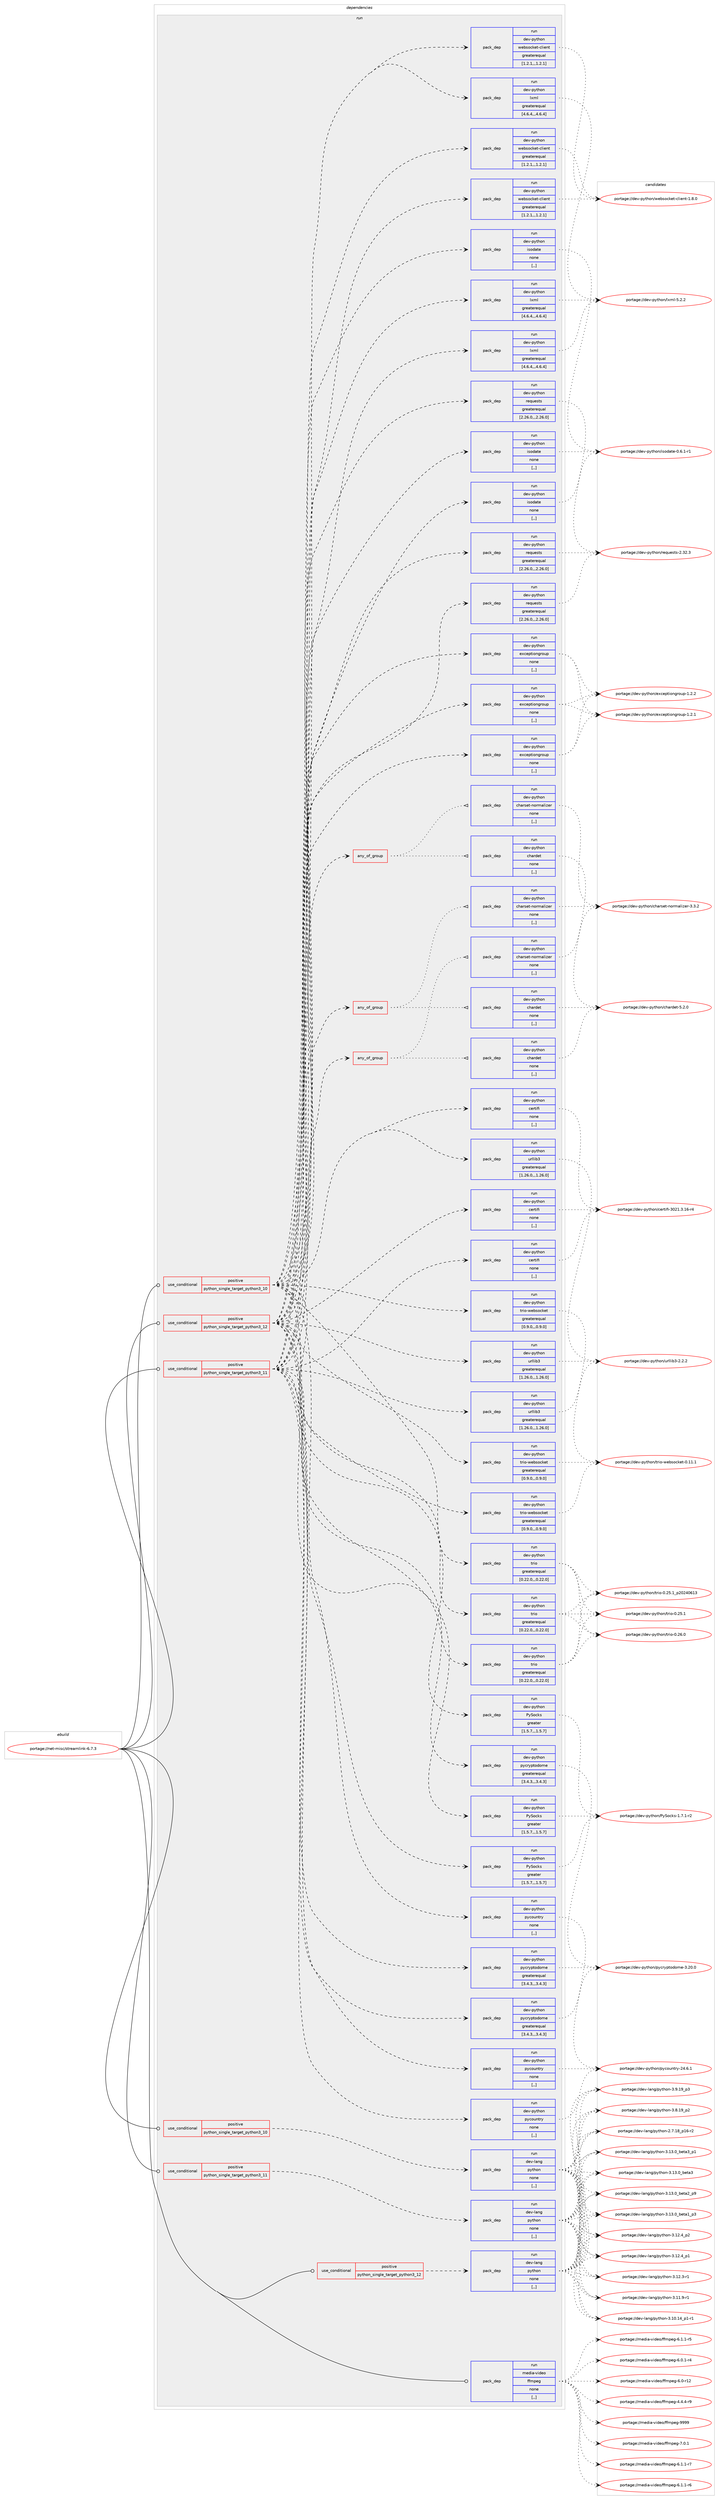 digraph prolog {

# *************
# Graph options
# *************

newrank=true;
concentrate=true;
compound=true;
graph [rankdir=LR,fontname=Helvetica,fontsize=10,ranksep=1.5];#, ranksep=2.5, nodesep=0.2];
edge  [arrowhead=vee];
node  [fontname=Helvetica,fontsize=10];

# **********
# The ebuild
# **********

subgraph cluster_leftcol {
color=gray;
rank=same;
label=<<i>ebuild</i>>;
id [label="portage://net-misc/streamlink-6.7.3", color=red, width=4, href="../net-misc/streamlink-6.7.3.svg"];
}

# ****************
# The dependencies
# ****************

subgraph cluster_midcol {
color=gray;
label=<<i>dependencies</i>>;
subgraph cluster_compile {
fillcolor="#eeeeee";
style=filled;
label=<<i>compile</i>>;
}
subgraph cluster_compileandrun {
fillcolor="#eeeeee";
style=filled;
label=<<i>compile and run</i>>;
}
subgraph cluster_run {
fillcolor="#eeeeee";
style=filled;
label=<<i>run</i>>;
subgraph cond98620 {
dependency373840 [label=<<TABLE BORDER="0" CELLBORDER="1" CELLSPACING="0" CELLPADDING="4"><TR><TD ROWSPAN="3" CELLPADDING="10">use_conditional</TD></TR><TR><TD>positive</TD></TR><TR><TD>python_single_target_python3_10</TD></TR></TABLE>>, shape=none, color=red];
subgraph pack272506 {
dependency373841 [label=<<TABLE BORDER="0" CELLBORDER="1" CELLSPACING="0" CELLPADDING="4" WIDTH="220"><TR><TD ROWSPAN="6" CELLPADDING="30">pack_dep</TD></TR><TR><TD WIDTH="110">run</TD></TR><TR><TD>dev-lang</TD></TR><TR><TD>python</TD></TR><TR><TD>none</TD></TR><TR><TD>[,,]</TD></TR></TABLE>>, shape=none, color=blue];
}
dependency373840:e -> dependency373841:w [weight=20,style="dashed",arrowhead="vee"];
}
id:e -> dependency373840:w [weight=20,style="solid",arrowhead="odot"];
subgraph cond98621 {
dependency373842 [label=<<TABLE BORDER="0" CELLBORDER="1" CELLSPACING="0" CELLPADDING="4"><TR><TD ROWSPAN="3" CELLPADDING="10">use_conditional</TD></TR><TR><TD>positive</TD></TR><TR><TD>python_single_target_python3_10</TD></TR></TABLE>>, shape=none, color=red];
subgraph pack272507 {
dependency373843 [label=<<TABLE BORDER="0" CELLBORDER="1" CELLSPACING="0" CELLPADDING="4" WIDTH="220"><TR><TD ROWSPAN="6" CELLPADDING="30">pack_dep</TD></TR><TR><TD WIDTH="110">run</TD></TR><TR><TD>dev-python</TD></TR><TR><TD>certifi</TD></TR><TR><TD>none</TD></TR><TR><TD>[,,]</TD></TR></TABLE>>, shape=none, color=blue];
}
dependency373842:e -> dependency373843:w [weight=20,style="dashed",arrowhead="vee"];
subgraph any2523 {
dependency373844 [label=<<TABLE BORDER="0" CELLBORDER="1" CELLSPACING="0" CELLPADDING="4"><TR><TD CELLPADDING="10">any_of_group</TD></TR></TABLE>>, shape=none, color=red];subgraph pack272508 {
dependency373845 [label=<<TABLE BORDER="0" CELLBORDER="1" CELLSPACING="0" CELLPADDING="4" WIDTH="220"><TR><TD ROWSPAN="6" CELLPADDING="30">pack_dep</TD></TR><TR><TD WIDTH="110">run</TD></TR><TR><TD>dev-python</TD></TR><TR><TD>chardet</TD></TR><TR><TD>none</TD></TR><TR><TD>[,,]</TD></TR></TABLE>>, shape=none, color=blue];
}
dependency373844:e -> dependency373845:w [weight=20,style="dotted",arrowhead="oinv"];
subgraph pack272509 {
dependency373846 [label=<<TABLE BORDER="0" CELLBORDER="1" CELLSPACING="0" CELLPADDING="4" WIDTH="220"><TR><TD ROWSPAN="6" CELLPADDING="30">pack_dep</TD></TR><TR><TD WIDTH="110">run</TD></TR><TR><TD>dev-python</TD></TR><TR><TD>charset-normalizer</TD></TR><TR><TD>none</TD></TR><TR><TD>[,,]</TD></TR></TABLE>>, shape=none, color=blue];
}
dependency373844:e -> dependency373846:w [weight=20,style="dotted",arrowhead="oinv"];
}
dependency373842:e -> dependency373844:w [weight=20,style="dashed",arrowhead="vee"];
subgraph pack272510 {
dependency373847 [label=<<TABLE BORDER="0" CELLBORDER="1" CELLSPACING="0" CELLPADDING="4" WIDTH="220"><TR><TD ROWSPAN="6" CELLPADDING="30">pack_dep</TD></TR><TR><TD WIDTH="110">run</TD></TR><TR><TD>dev-python</TD></TR><TR><TD>exceptiongroup</TD></TR><TR><TD>none</TD></TR><TR><TD>[,,]</TD></TR></TABLE>>, shape=none, color=blue];
}
dependency373842:e -> dependency373847:w [weight=20,style="dashed",arrowhead="vee"];
subgraph pack272511 {
dependency373848 [label=<<TABLE BORDER="0" CELLBORDER="1" CELLSPACING="0" CELLPADDING="4" WIDTH="220"><TR><TD ROWSPAN="6" CELLPADDING="30">pack_dep</TD></TR><TR><TD WIDTH="110">run</TD></TR><TR><TD>dev-python</TD></TR><TR><TD>requests</TD></TR><TR><TD>greaterequal</TD></TR><TR><TD>[2.26.0,,,2.26.0]</TD></TR></TABLE>>, shape=none, color=blue];
}
dependency373842:e -> dependency373848:w [weight=20,style="dashed",arrowhead="vee"];
subgraph pack272512 {
dependency373849 [label=<<TABLE BORDER="0" CELLBORDER="1" CELLSPACING="0" CELLPADDING="4" WIDTH="220"><TR><TD ROWSPAN="6" CELLPADDING="30">pack_dep</TD></TR><TR><TD WIDTH="110">run</TD></TR><TR><TD>dev-python</TD></TR><TR><TD>isodate</TD></TR><TR><TD>none</TD></TR><TR><TD>[,,]</TD></TR></TABLE>>, shape=none, color=blue];
}
dependency373842:e -> dependency373849:w [weight=20,style="dashed",arrowhead="vee"];
subgraph pack272513 {
dependency373850 [label=<<TABLE BORDER="0" CELLBORDER="1" CELLSPACING="0" CELLPADDING="4" WIDTH="220"><TR><TD ROWSPAN="6" CELLPADDING="30">pack_dep</TD></TR><TR><TD WIDTH="110">run</TD></TR><TR><TD>dev-python</TD></TR><TR><TD>lxml</TD></TR><TR><TD>greaterequal</TD></TR><TR><TD>[4.6.4,,,4.6.4]</TD></TR></TABLE>>, shape=none, color=blue];
}
dependency373842:e -> dependency373850:w [weight=20,style="dashed",arrowhead="vee"];
subgraph pack272514 {
dependency373851 [label=<<TABLE BORDER="0" CELLBORDER="1" CELLSPACING="0" CELLPADDING="4" WIDTH="220"><TR><TD ROWSPAN="6" CELLPADDING="30">pack_dep</TD></TR><TR><TD WIDTH="110">run</TD></TR><TR><TD>dev-python</TD></TR><TR><TD>websocket-client</TD></TR><TR><TD>greaterequal</TD></TR><TR><TD>[1.2.1,,,1.2.1]</TD></TR></TABLE>>, shape=none, color=blue];
}
dependency373842:e -> dependency373851:w [weight=20,style="dashed",arrowhead="vee"];
subgraph pack272515 {
dependency373852 [label=<<TABLE BORDER="0" CELLBORDER="1" CELLSPACING="0" CELLPADDING="4" WIDTH="220"><TR><TD ROWSPAN="6" CELLPADDING="30">pack_dep</TD></TR><TR><TD WIDTH="110">run</TD></TR><TR><TD>dev-python</TD></TR><TR><TD>pycountry</TD></TR><TR><TD>none</TD></TR><TR><TD>[,,]</TD></TR></TABLE>>, shape=none, color=blue];
}
dependency373842:e -> dependency373852:w [weight=20,style="dashed",arrowhead="vee"];
subgraph pack272516 {
dependency373853 [label=<<TABLE BORDER="0" CELLBORDER="1" CELLSPACING="0" CELLPADDING="4" WIDTH="220"><TR><TD ROWSPAN="6" CELLPADDING="30">pack_dep</TD></TR><TR><TD WIDTH="110">run</TD></TR><TR><TD>dev-python</TD></TR><TR><TD>pycryptodome</TD></TR><TR><TD>greaterequal</TD></TR><TR><TD>[3.4.3,,,3.4.3]</TD></TR></TABLE>>, shape=none, color=blue];
}
dependency373842:e -> dependency373853:w [weight=20,style="dashed",arrowhead="vee"];
subgraph pack272517 {
dependency373854 [label=<<TABLE BORDER="0" CELLBORDER="1" CELLSPACING="0" CELLPADDING="4" WIDTH="220"><TR><TD ROWSPAN="6" CELLPADDING="30">pack_dep</TD></TR><TR><TD WIDTH="110">run</TD></TR><TR><TD>dev-python</TD></TR><TR><TD>PySocks</TD></TR><TR><TD>greater</TD></TR><TR><TD>[1.5.7,,,1.5.7]</TD></TR></TABLE>>, shape=none, color=blue];
}
dependency373842:e -> dependency373854:w [weight=20,style="dashed",arrowhead="vee"];
subgraph pack272518 {
dependency373855 [label=<<TABLE BORDER="0" CELLBORDER="1" CELLSPACING="0" CELLPADDING="4" WIDTH="220"><TR><TD ROWSPAN="6" CELLPADDING="30">pack_dep</TD></TR><TR><TD WIDTH="110">run</TD></TR><TR><TD>dev-python</TD></TR><TR><TD>trio</TD></TR><TR><TD>greaterequal</TD></TR><TR><TD>[0.22.0,,,0.22.0]</TD></TR></TABLE>>, shape=none, color=blue];
}
dependency373842:e -> dependency373855:w [weight=20,style="dashed",arrowhead="vee"];
subgraph pack272519 {
dependency373856 [label=<<TABLE BORDER="0" CELLBORDER="1" CELLSPACING="0" CELLPADDING="4" WIDTH="220"><TR><TD ROWSPAN="6" CELLPADDING="30">pack_dep</TD></TR><TR><TD WIDTH="110">run</TD></TR><TR><TD>dev-python</TD></TR><TR><TD>trio-websocket</TD></TR><TR><TD>greaterequal</TD></TR><TR><TD>[0.9.0,,,0.9.0]</TD></TR></TABLE>>, shape=none, color=blue];
}
dependency373842:e -> dependency373856:w [weight=20,style="dashed",arrowhead="vee"];
subgraph pack272520 {
dependency373857 [label=<<TABLE BORDER="0" CELLBORDER="1" CELLSPACING="0" CELLPADDING="4" WIDTH="220"><TR><TD ROWSPAN="6" CELLPADDING="30">pack_dep</TD></TR><TR><TD WIDTH="110">run</TD></TR><TR><TD>dev-python</TD></TR><TR><TD>urllib3</TD></TR><TR><TD>greaterequal</TD></TR><TR><TD>[1.26.0,,,1.26.0]</TD></TR></TABLE>>, shape=none, color=blue];
}
dependency373842:e -> dependency373857:w [weight=20,style="dashed",arrowhead="vee"];
}
id:e -> dependency373842:w [weight=20,style="solid",arrowhead="odot"];
subgraph cond98622 {
dependency373858 [label=<<TABLE BORDER="0" CELLBORDER="1" CELLSPACING="0" CELLPADDING="4"><TR><TD ROWSPAN="3" CELLPADDING="10">use_conditional</TD></TR><TR><TD>positive</TD></TR><TR><TD>python_single_target_python3_11</TD></TR></TABLE>>, shape=none, color=red];
subgraph pack272521 {
dependency373859 [label=<<TABLE BORDER="0" CELLBORDER="1" CELLSPACING="0" CELLPADDING="4" WIDTH="220"><TR><TD ROWSPAN="6" CELLPADDING="30">pack_dep</TD></TR><TR><TD WIDTH="110">run</TD></TR><TR><TD>dev-lang</TD></TR><TR><TD>python</TD></TR><TR><TD>none</TD></TR><TR><TD>[,,]</TD></TR></TABLE>>, shape=none, color=blue];
}
dependency373858:e -> dependency373859:w [weight=20,style="dashed",arrowhead="vee"];
}
id:e -> dependency373858:w [weight=20,style="solid",arrowhead="odot"];
subgraph cond98623 {
dependency373860 [label=<<TABLE BORDER="0" CELLBORDER="1" CELLSPACING="0" CELLPADDING="4"><TR><TD ROWSPAN="3" CELLPADDING="10">use_conditional</TD></TR><TR><TD>positive</TD></TR><TR><TD>python_single_target_python3_11</TD></TR></TABLE>>, shape=none, color=red];
subgraph pack272522 {
dependency373861 [label=<<TABLE BORDER="0" CELLBORDER="1" CELLSPACING="0" CELLPADDING="4" WIDTH="220"><TR><TD ROWSPAN="6" CELLPADDING="30">pack_dep</TD></TR><TR><TD WIDTH="110">run</TD></TR><TR><TD>dev-python</TD></TR><TR><TD>certifi</TD></TR><TR><TD>none</TD></TR><TR><TD>[,,]</TD></TR></TABLE>>, shape=none, color=blue];
}
dependency373860:e -> dependency373861:w [weight=20,style="dashed",arrowhead="vee"];
subgraph any2524 {
dependency373862 [label=<<TABLE BORDER="0" CELLBORDER="1" CELLSPACING="0" CELLPADDING="4"><TR><TD CELLPADDING="10">any_of_group</TD></TR></TABLE>>, shape=none, color=red];subgraph pack272523 {
dependency373863 [label=<<TABLE BORDER="0" CELLBORDER="1" CELLSPACING="0" CELLPADDING="4" WIDTH="220"><TR><TD ROWSPAN="6" CELLPADDING="30">pack_dep</TD></TR><TR><TD WIDTH="110">run</TD></TR><TR><TD>dev-python</TD></TR><TR><TD>chardet</TD></TR><TR><TD>none</TD></TR><TR><TD>[,,]</TD></TR></TABLE>>, shape=none, color=blue];
}
dependency373862:e -> dependency373863:w [weight=20,style="dotted",arrowhead="oinv"];
subgraph pack272524 {
dependency373864 [label=<<TABLE BORDER="0" CELLBORDER="1" CELLSPACING="0" CELLPADDING="4" WIDTH="220"><TR><TD ROWSPAN="6" CELLPADDING="30">pack_dep</TD></TR><TR><TD WIDTH="110">run</TD></TR><TR><TD>dev-python</TD></TR><TR><TD>charset-normalizer</TD></TR><TR><TD>none</TD></TR><TR><TD>[,,]</TD></TR></TABLE>>, shape=none, color=blue];
}
dependency373862:e -> dependency373864:w [weight=20,style="dotted",arrowhead="oinv"];
}
dependency373860:e -> dependency373862:w [weight=20,style="dashed",arrowhead="vee"];
subgraph pack272525 {
dependency373865 [label=<<TABLE BORDER="0" CELLBORDER="1" CELLSPACING="0" CELLPADDING="4" WIDTH="220"><TR><TD ROWSPAN="6" CELLPADDING="30">pack_dep</TD></TR><TR><TD WIDTH="110">run</TD></TR><TR><TD>dev-python</TD></TR><TR><TD>exceptiongroup</TD></TR><TR><TD>none</TD></TR><TR><TD>[,,]</TD></TR></TABLE>>, shape=none, color=blue];
}
dependency373860:e -> dependency373865:w [weight=20,style="dashed",arrowhead="vee"];
subgraph pack272526 {
dependency373866 [label=<<TABLE BORDER="0" CELLBORDER="1" CELLSPACING="0" CELLPADDING="4" WIDTH="220"><TR><TD ROWSPAN="6" CELLPADDING="30">pack_dep</TD></TR><TR><TD WIDTH="110">run</TD></TR><TR><TD>dev-python</TD></TR><TR><TD>requests</TD></TR><TR><TD>greaterequal</TD></TR><TR><TD>[2.26.0,,,2.26.0]</TD></TR></TABLE>>, shape=none, color=blue];
}
dependency373860:e -> dependency373866:w [weight=20,style="dashed",arrowhead="vee"];
subgraph pack272527 {
dependency373867 [label=<<TABLE BORDER="0" CELLBORDER="1" CELLSPACING="0" CELLPADDING="4" WIDTH="220"><TR><TD ROWSPAN="6" CELLPADDING="30">pack_dep</TD></TR><TR><TD WIDTH="110">run</TD></TR><TR><TD>dev-python</TD></TR><TR><TD>isodate</TD></TR><TR><TD>none</TD></TR><TR><TD>[,,]</TD></TR></TABLE>>, shape=none, color=blue];
}
dependency373860:e -> dependency373867:w [weight=20,style="dashed",arrowhead="vee"];
subgraph pack272528 {
dependency373868 [label=<<TABLE BORDER="0" CELLBORDER="1" CELLSPACING="0" CELLPADDING="4" WIDTH="220"><TR><TD ROWSPAN="6" CELLPADDING="30">pack_dep</TD></TR><TR><TD WIDTH="110">run</TD></TR><TR><TD>dev-python</TD></TR><TR><TD>lxml</TD></TR><TR><TD>greaterequal</TD></TR><TR><TD>[4.6.4,,,4.6.4]</TD></TR></TABLE>>, shape=none, color=blue];
}
dependency373860:e -> dependency373868:w [weight=20,style="dashed",arrowhead="vee"];
subgraph pack272529 {
dependency373869 [label=<<TABLE BORDER="0" CELLBORDER="1" CELLSPACING="0" CELLPADDING="4" WIDTH="220"><TR><TD ROWSPAN="6" CELLPADDING="30">pack_dep</TD></TR><TR><TD WIDTH="110">run</TD></TR><TR><TD>dev-python</TD></TR><TR><TD>websocket-client</TD></TR><TR><TD>greaterequal</TD></TR><TR><TD>[1.2.1,,,1.2.1]</TD></TR></TABLE>>, shape=none, color=blue];
}
dependency373860:e -> dependency373869:w [weight=20,style="dashed",arrowhead="vee"];
subgraph pack272530 {
dependency373870 [label=<<TABLE BORDER="0" CELLBORDER="1" CELLSPACING="0" CELLPADDING="4" WIDTH="220"><TR><TD ROWSPAN="6" CELLPADDING="30">pack_dep</TD></TR><TR><TD WIDTH="110">run</TD></TR><TR><TD>dev-python</TD></TR><TR><TD>pycountry</TD></TR><TR><TD>none</TD></TR><TR><TD>[,,]</TD></TR></TABLE>>, shape=none, color=blue];
}
dependency373860:e -> dependency373870:w [weight=20,style="dashed",arrowhead="vee"];
subgraph pack272531 {
dependency373871 [label=<<TABLE BORDER="0" CELLBORDER="1" CELLSPACING="0" CELLPADDING="4" WIDTH="220"><TR><TD ROWSPAN="6" CELLPADDING="30">pack_dep</TD></TR><TR><TD WIDTH="110">run</TD></TR><TR><TD>dev-python</TD></TR><TR><TD>pycryptodome</TD></TR><TR><TD>greaterequal</TD></TR><TR><TD>[3.4.3,,,3.4.3]</TD></TR></TABLE>>, shape=none, color=blue];
}
dependency373860:e -> dependency373871:w [weight=20,style="dashed",arrowhead="vee"];
subgraph pack272532 {
dependency373872 [label=<<TABLE BORDER="0" CELLBORDER="1" CELLSPACING="0" CELLPADDING="4" WIDTH="220"><TR><TD ROWSPAN="6" CELLPADDING="30">pack_dep</TD></TR><TR><TD WIDTH="110">run</TD></TR><TR><TD>dev-python</TD></TR><TR><TD>PySocks</TD></TR><TR><TD>greater</TD></TR><TR><TD>[1.5.7,,,1.5.7]</TD></TR></TABLE>>, shape=none, color=blue];
}
dependency373860:e -> dependency373872:w [weight=20,style="dashed",arrowhead="vee"];
subgraph pack272533 {
dependency373873 [label=<<TABLE BORDER="0" CELLBORDER="1" CELLSPACING="0" CELLPADDING="4" WIDTH="220"><TR><TD ROWSPAN="6" CELLPADDING="30">pack_dep</TD></TR><TR><TD WIDTH="110">run</TD></TR><TR><TD>dev-python</TD></TR><TR><TD>trio</TD></TR><TR><TD>greaterequal</TD></TR><TR><TD>[0.22.0,,,0.22.0]</TD></TR></TABLE>>, shape=none, color=blue];
}
dependency373860:e -> dependency373873:w [weight=20,style="dashed",arrowhead="vee"];
subgraph pack272534 {
dependency373874 [label=<<TABLE BORDER="0" CELLBORDER="1" CELLSPACING="0" CELLPADDING="4" WIDTH="220"><TR><TD ROWSPAN="6" CELLPADDING="30">pack_dep</TD></TR><TR><TD WIDTH="110">run</TD></TR><TR><TD>dev-python</TD></TR><TR><TD>trio-websocket</TD></TR><TR><TD>greaterequal</TD></TR><TR><TD>[0.9.0,,,0.9.0]</TD></TR></TABLE>>, shape=none, color=blue];
}
dependency373860:e -> dependency373874:w [weight=20,style="dashed",arrowhead="vee"];
subgraph pack272535 {
dependency373875 [label=<<TABLE BORDER="0" CELLBORDER="1" CELLSPACING="0" CELLPADDING="4" WIDTH="220"><TR><TD ROWSPAN="6" CELLPADDING="30">pack_dep</TD></TR><TR><TD WIDTH="110">run</TD></TR><TR><TD>dev-python</TD></TR><TR><TD>urllib3</TD></TR><TR><TD>greaterequal</TD></TR><TR><TD>[1.26.0,,,1.26.0]</TD></TR></TABLE>>, shape=none, color=blue];
}
dependency373860:e -> dependency373875:w [weight=20,style="dashed",arrowhead="vee"];
}
id:e -> dependency373860:w [weight=20,style="solid",arrowhead="odot"];
subgraph cond98624 {
dependency373876 [label=<<TABLE BORDER="0" CELLBORDER="1" CELLSPACING="0" CELLPADDING="4"><TR><TD ROWSPAN="3" CELLPADDING="10">use_conditional</TD></TR><TR><TD>positive</TD></TR><TR><TD>python_single_target_python3_12</TD></TR></TABLE>>, shape=none, color=red];
subgraph pack272536 {
dependency373877 [label=<<TABLE BORDER="0" CELLBORDER="1" CELLSPACING="0" CELLPADDING="4" WIDTH="220"><TR><TD ROWSPAN="6" CELLPADDING="30">pack_dep</TD></TR><TR><TD WIDTH="110">run</TD></TR><TR><TD>dev-lang</TD></TR><TR><TD>python</TD></TR><TR><TD>none</TD></TR><TR><TD>[,,]</TD></TR></TABLE>>, shape=none, color=blue];
}
dependency373876:e -> dependency373877:w [weight=20,style="dashed",arrowhead="vee"];
}
id:e -> dependency373876:w [weight=20,style="solid",arrowhead="odot"];
subgraph cond98625 {
dependency373878 [label=<<TABLE BORDER="0" CELLBORDER="1" CELLSPACING="0" CELLPADDING="4"><TR><TD ROWSPAN="3" CELLPADDING="10">use_conditional</TD></TR><TR><TD>positive</TD></TR><TR><TD>python_single_target_python3_12</TD></TR></TABLE>>, shape=none, color=red];
subgraph pack272537 {
dependency373879 [label=<<TABLE BORDER="0" CELLBORDER="1" CELLSPACING="0" CELLPADDING="4" WIDTH="220"><TR><TD ROWSPAN="6" CELLPADDING="30">pack_dep</TD></TR><TR><TD WIDTH="110">run</TD></TR><TR><TD>dev-python</TD></TR><TR><TD>certifi</TD></TR><TR><TD>none</TD></TR><TR><TD>[,,]</TD></TR></TABLE>>, shape=none, color=blue];
}
dependency373878:e -> dependency373879:w [weight=20,style="dashed",arrowhead="vee"];
subgraph any2525 {
dependency373880 [label=<<TABLE BORDER="0" CELLBORDER="1" CELLSPACING="0" CELLPADDING="4"><TR><TD CELLPADDING="10">any_of_group</TD></TR></TABLE>>, shape=none, color=red];subgraph pack272538 {
dependency373881 [label=<<TABLE BORDER="0" CELLBORDER="1" CELLSPACING="0" CELLPADDING="4" WIDTH="220"><TR><TD ROWSPAN="6" CELLPADDING="30">pack_dep</TD></TR><TR><TD WIDTH="110">run</TD></TR><TR><TD>dev-python</TD></TR><TR><TD>chardet</TD></TR><TR><TD>none</TD></TR><TR><TD>[,,]</TD></TR></TABLE>>, shape=none, color=blue];
}
dependency373880:e -> dependency373881:w [weight=20,style="dotted",arrowhead="oinv"];
subgraph pack272539 {
dependency373882 [label=<<TABLE BORDER="0" CELLBORDER="1" CELLSPACING="0" CELLPADDING="4" WIDTH="220"><TR><TD ROWSPAN="6" CELLPADDING="30">pack_dep</TD></TR><TR><TD WIDTH="110">run</TD></TR><TR><TD>dev-python</TD></TR><TR><TD>charset-normalizer</TD></TR><TR><TD>none</TD></TR><TR><TD>[,,]</TD></TR></TABLE>>, shape=none, color=blue];
}
dependency373880:e -> dependency373882:w [weight=20,style="dotted",arrowhead="oinv"];
}
dependency373878:e -> dependency373880:w [weight=20,style="dashed",arrowhead="vee"];
subgraph pack272540 {
dependency373883 [label=<<TABLE BORDER="0" CELLBORDER="1" CELLSPACING="0" CELLPADDING="4" WIDTH="220"><TR><TD ROWSPAN="6" CELLPADDING="30">pack_dep</TD></TR><TR><TD WIDTH="110">run</TD></TR><TR><TD>dev-python</TD></TR><TR><TD>exceptiongroup</TD></TR><TR><TD>none</TD></TR><TR><TD>[,,]</TD></TR></TABLE>>, shape=none, color=blue];
}
dependency373878:e -> dependency373883:w [weight=20,style="dashed",arrowhead="vee"];
subgraph pack272541 {
dependency373884 [label=<<TABLE BORDER="0" CELLBORDER="1" CELLSPACING="0" CELLPADDING="4" WIDTH="220"><TR><TD ROWSPAN="6" CELLPADDING="30">pack_dep</TD></TR><TR><TD WIDTH="110">run</TD></TR><TR><TD>dev-python</TD></TR><TR><TD>requests</TD></TR><TR><TD>greaterequal</TD></TR><TR><TD>[2.26.0,,,2.26.0]</TD></TR></TABLE>>, shape=none, color=blue];
}
dependency373878:e -> dependency373884:w [weight=20,style="dashed",arrowhead="vee"];
subgraph pack272542 {
dependency373885 [label=<<TABLE BORDER="0" CELLBORDER="1" CELLSPACING="0" CELLPADDING="4" WIDTH="220"><TR><TD ROWSPAN="6" CELLPADDING="30">pack_dep</TD></TR><TR><TD WIDTH="110">run</TD></TR><TR><TD>dev-python</TD></TR><TR><TD>isodate</TD></TR><TR><TD>none</TD></TR><TR><TD>[,,]</TD></TR></TABLE>>, shape=none, color=blue];
}
dependency373878:e -> dependency373885:w [weight=20,style="dashed",arrowhead="vee"];
subgraph pack272543 {
dependency373886 [label=<<TABLE BORDER="0" CELLBORDER="1" CELLSPACING="0" CELLPADDING="4" WIDTH="220"><TR><TD ROWSPAN="6" CELLPADDING="30">pack_dep</TD></TR><TR><TD WIDTH="110">run</TD></TR><TR><TD>dev-python</TD></TR><TR><TD>lxml</TD></TR><TR><TD>greaterequal</TD></TR><TR><TD>[4.6.4,,,4.6.4]</TD></TR></TABLE>>, shape=none, color=blue];
}
dependency373878:e -> dependency373886:w [weight=20,style="dashed",arrowhead="vee"];
subgraph pack272544 {
dependency373887 [label=<<TABLE BORDER="0" CELLBORDER="1" CELLSPACING="0" CELLPADDING="4" WIDTH="220"><TR><TD ROWSPAN="6" CELLPADDING="30">pack_dep</TD></TR><TR><TD WIDTH="110">run</TD></TR><TR><TD>dev-python</TD></TR><TR><TD>websocket-client</TD></TR><TR><TD>greaterequal</TD></TR><TR><TD>[1.2.1,,,1.2.1]</TD></TR></TABLE>>, shape=none, color=blue];
}
dependency373878:e -> dependency373887:w [weight=20,style="dashed",arrowhead="vee"];
subgraph pack272545 {
dependency373888 [label=<<TABLE BORDER="0" CELLBORDER="1" CELLSPACING="0" CELLPADDING="4" WIDTH="220"><TR><TD ROWSPAN="6" CELLPADDING="30">pack_dep</TD></TR><TR><TD WIDTH="110">run</TD></TR><TR><TD>dev-python</TD></TR><TR><TD>pycountry</TD></TR><TR><TD>none</TD></TR><TR><TD>[,,]</TD></TR></TABLE>>, shape=none, color=blue];
}
dependency373878:e -> dependency373888:w [weight=20,style="dashed",arrowhead="vee"];
subgraph pack272546 {
dependency373889 [label=<<TABLE BORDER="0" CELLBORDER="1" CELLSPACING="0" CELLPADDING="4" WIDTH="220"><TR><TD ROWSPAN="6" CELLPADDING="30">pack_dep</TD></TR><TR><TD WIDTH="110">run</TD></TR><TR><TD>dev-python</TD></TR><TR><TD>pycryptodome</TD></TR><TR><TD>greaterequal</TD></TR><TR><TD>[3.4.3,,,3.4.3]</TD></TR></TABLE>>, shape=none, color=blue];
}
dependency373878:e -> dependency373889:w [weight=20,style="dashed",arrowhead="vee"];
subgraph pack272547 {
dependency373890 [label=<<TABLE BORDER="0" CELLBORDER="1" CELLSPACING="0" CELLPADDING="4" WIDTH="220"><TR><TD ROWSPAN="6" CELLPADDING="30">pack_dep</TD></TR><TR><TD WIDTH="110">run</TD></TR><TR><TD>dev-python</TD></TR><TR><TD>PySocks</TD></TR><TR><TD>greater</TD></TR><TR><TD>[1.5.7,,,1.5.7]</TD></TR></TABLE>>, shape=none, color=blue];
}
dependency373878:e -> dependency373890:w [weight=20,style="dashed",arrowhead="vee"];
subgraph pack272548 {
dependency373891 [label=<<TABLE BORDER="0" CELLBORDER="1" CELLSPACING="0" CELLPADDING="4" WIDTH="220"><TR><TD ROWSPAN="6" CELLPADDING="30">pack_dep</TD></TR><TR><TD WIDTH="110">run</TD></TR><TR><TD>dev-python</TD></TR><TR><TD>trio</TD></TR><TR><TD>greaterequal</TD></TR><TR><TD>[0.22.0,,,0.22.0]</TD></TR></TABLE>>, shape=none, color=blue];
}
dependency373878:e -> dependency373891:w [weight=20,style="dashed",arrowhead="vee"];
subgraph pack272549 {
dependency373892 [label=<<TABLE BORDER="0" CELLBORDER="1" CELLSPACING="0" CELLPADDING="4" WIDTH="220"><TR><TD ROWSPAN="6" CELLPADDING="30">pack_dep</TD></TR><TR><TD WIDTH="110">run</TD></TR><TR><TD>dev-python</TD></TR><TR><TD>trio-websocket</TD></TR><TR><TD>greaterequal</TD></TR><TR><TD>[0.9.0,,,0.9.0]</TD></TR></TABLE>>, shape=none, color=blue];
}
dependency373878:e -> dependency373892:w [weight=20,style="dashed",arrowhead="vee"];
subgraph pack272550 {
dependency373893 [label=<<TABLE BORDER="0" CELLBORDER="1" CELLSPACING="0" CELLPADDING="4" WIDTH="220"><TR><TD ROWSPAN="6" CELLPADDING="30">pack_dep</TD></TR><TR><TD WIDTH="110">run</TD></TR><TR><TD>dev-python</TD></TR><TR><TD>urllib3</TD></TR><TR><TD>greaterequal</TD></TR><TR><TD>[1.26.0,,,1.26.0]</TD></TR></TABLE>>, shape=none, color=blue];
}
dependency373878:e -> dependency373893:w [weight=20,style="dashed",arrowhead="vee"];
}
id:e -> dependency373878:w [weight=20,style="solid",arrowhead="odot"];
subgraph pack272551 {
dependency373894 [label=<<TABLE BORDER="0" CELLBORDER="1" CELLSPACING="0" CELLPADDING="4" WIDTH="220"><TR><TD ROWSPAN="6" CELLPADDING="30">pack_dep</TD></TR><TR><TD WIDTH="110">run</TD></TR><TR><TD>media-video</TD></TR><TR><TD>ffmpeg</TD></TR><TR><TD>none</TD></TR><TR><TD>[,,]</TD></TR></TABLE>>, shape=none, color=blue];
}
id:e -> dependency373894:w [weight=20,style="solid",arrowhead="odot"];
}
}

# **************
# The candidates
# **************

subgraph cluster_choices {
rank=same;
color=gray;
label=<<i>candidates</i>>;

subgraph choice272506 {
color=black;
nodesep=1;
choice10010111845108971101034711212111610411111045514649514648959810111697519511249 [label="portage://dev-lang/python-3.13.0_beta3_p1", color=red, width=4,href="../dev-lang/python-3.13.0_beta3_p1.svg"];
choice1001011184510897110103471121211161041111104551464951464895981011169751 [label="portage://dev-lang/python-3.13.0_beta3", color=red, width=4,href="../dev-lang/python-3.13.0_beta3.svg"];
choice10010111845108971101034711212111610411111045514649514648959810111697509511257 [label="portage://dev-lang/python-3.13.0_beta2_p9", color=red, width=4,href="../dev-lang/python-3.13.0_beta2_p9.svg"];
choice10010111845108971101034711212111610411111045514649514648959810111697499511251 [label="portage://dev-lang/python-3.13.0_beta1_p3", color=red, width=4,href="../dev-lang/python-3.13.0_beta1_p3.svg"];
choice100101118451089711010347112121116104111110455146495046529511250 [label="portage://dev-lang/python-3.12.4_p2", color=red, width=4,href="../dev-lang/python-3.12.4_p2.svg"];
choice100101118451089711010347112121116104111110455146495046529511249 [label="portage://dev-lang/python-3.12.4_p1", color=red, width=4,href="../dev-lang/python-3.12.4_p1.svg"];
choice100101118451089711010347112121116104111110455146495046514511449 [label="portage://dev-lang/python-3.12.3-r1", color=red, width=4,href="../dev-lang/python-3.12.3-r1.svg"];
choice100101118451089711010347112121116104111110455146494946574511449 [label="portage://dev-lang/python-3.11.9-r1", color=red, width=4,href="../dev-lang/python-3.11.9-r1.svg"];
choice100101118451089711010347112121116104111110455146494846495295112494511449 [label="portage://dev-lang/python-3.10.14_p1-r1", color=red, width=4,href="../dev-lang/python-3.10.14_p1-r1.svg"];
choice100101118451089711010347112121116104111110455146574649579511251 [label="portage://dev-lang/python-3.9.19_p3", color=red, width=4,href="../dev-lang/python-3.9.19_p3.svg"];
choice100101118451089711010347112121116104111110455146564649579511250 [label="portage://dev-lang/python-3.8.19_p2", color=red, width=4,href="../dev-lang/python-3.8.19_p2.svg"];
choice100101118451089711010347112121116104111110455046554649569511249544511450 [label="portage://dev-lang/python-2.7.18_p16-r2", color=red, width=4,href="../dev-lang/python-2.7.18_p16-r2.svg"];
dependency373841:e -> choice10010111845108971101034711212111610411111045514649514648959810111697519511249:w [style=dotted,weight="100"];
dependency373841:e -> choice1001011184510897110103471121211161041111104551464951464895981011169751:w [style=dotted,weight="100"];
dependency373841:e -> choice10010111845108971101034711212111610411111045514649514648959810111697509511257:w [style=dotted,weight="100"];
dependency373841:e -> choice10010111845108971101034711212111610411111045514649514648959810111697499511251:w [style=dotted,weight="100"];
dependency373841:e -> choice100101118451089711010347112121116104111110455146495046529511250:w [style=dotted,weight="100"];
dependency373841:e -> choice100101118451089711010347112121116104111110455146495046529511249:w [style=dotted,weight="100"];
dependency373841:e -> choice100101118451089711010347112121116104111110455146495046514511449:w [style=dotted,weight="100"];
dependency373841:e -> choice100101118451089711010347112121116104111110455146494946574511449:w [style=dotted,weight="100"];
dependency373841:e -> choice100101118451089711010347112121116104111110455146494846495295112494511449:w [style=dotted,weight="100"];
dependency373841:e -> choice100101118451089711010347112121116104111110455146574649579511251:w [style=dotted,weight="100"];
dependency373841:e -> choice100101118451089711010347112121116104111110455146564649579511250:w [style=dotted,weight="100"];
dependency373841:e -> choice100101118451089711010347112121116104111110455046554649569511249544511450:w [style=dotted,weight="100"];
}
subgraph choice272507 {
color=black;
nodesep=1;
choice100101118451121211161041111104799101114116105102105455148504946514649544511452 [label="portage://dev-python/certifi-3021.3.16-r4", color=red, width=4,href="../dev-python/certifi-3021.3.16-r4.svg"];
dependency373843:e -> choice100101118451121211161041111104799101114116105102105455148504946514649544511452:w [style=dotted,weight="100"];
}
subgraph choice272508 {
color=black;
nodesep=1;
choice10010111845112121116104111110479910497114100101116455346504648 [label="portage://dev-python/chardet-5.2.0", color=red, width=4,href="../dev-python/chardet-5.2.0.svg"];
dependency373845:e -> choice10010111845112121116104111110479910497114100101116455346504648:w [style=dotted,weight="100"];
}
subgraph choice272509 {
color=black;
nodesep=1;
choice100101118451121211161041111104799104971141151011164511011111410997108105122101114455146514650 [label="portage://dev-python/charset-normalizer-3.3.2", color=red, width=4,href="../dev-python/charset-normalizer-3.3.2.svg"];
dependency373846:e -> choice100101118451121211161041111104799104971141151011164511011111410997108105122101114455146514650:w [style=dotted,weight="100"];
}
subgraph choice272510 {
color=black;
nodesep=1;
choice100101118451121211161041111104710112099101112116105111110103114111117112454946504650 [label="portage://dev-python/exceptiongroup-1.2.2", color=red, width=4,href="../dev-python/exceptiongroup-1.2.2.svg"];
choice100101118451121211161041111104710112099101112116105111110103114111117112454946504649 [label="portage://dev-python/exceptiongroup-1.2.1", color=red, width=4,href="../dev-python/exceptiongroup-1.2.1.svg"];
dependency373847:e -> choice100101118451121211161041111104710112099101112116105111110103114111117112454946504650:w [style=dotted,weight="100"];
dependency373847:e -> choice100101118451121211161041111104710112099101112116105111110103114111117112454946504649:w [style=dotted,weight="100"];
}
subgraph choice272511 {
color=black;
nodesep=1;
choice100101118451121211161041111104711410111311710111511611545504651504651 [label="portage://dev-python/requests-2.32.3", color=red, width=4,href="../dev-python/requests-2.32.3.svg"];
dependency373848:e -> choice100101118451121211161041111104711410111311710111511611545504651504651:w [style=dotted,weight="100"];
}
subgraph choice272512 {
color=black;
nodesep=1;
choice1001011184511212111610411111047105115111100971161014548465446494511449 [label="portage://dev-python/isodate-0.6.1-r1", color=red, width=4,href="../dev-python/isodate-0.6.1-r1.svg"];
dependency373849:e -> choice1001011184511212111610411111047105115111100971161014548465446494511449:w [style=dotted,weight="100"];
}
subgraph choice272513 {
color=black;
nodesep=1;
choice1001011184511212111610411111047108120109108455346504650 [label="portage://dev-python/lxml-5.2.2", color=red, width=4,href="../dev-python/lxml-5.2.2.svg"];
dependency373850:e -> choice1001011184511212111610411111047108120109108455346504650:w [style=dotted,weight="100"];
}
subgraph choice272514 {
color=black;
nodesep=1;
choice100101118451121211161041111104711910198115111991071011164599108105101110116454946564648 [label="portage://dev-python/websocket-client-1.8.0", color=red, width=4,href="../dev-python/websocket-client-1.8.0.svg"];
dependency373851:e -> choice100101118451121211161041111104711910198115111991071011164599108105101110116454946564648:w [style=dotted,weight="100"];
}
subgraph choice272515 {
color=black;
nodesep=1;
choice10010111845112121116104111110471121219911111711011611412145505246544649 [label="portage://dev-python/pycountry-24.6.1", color=red, width=4,href="../dev-python/pycountry-24.6.1.svg"];
dependency373852:e -> choice10010111845112121116104111110471121219911111711011611412145505246544649:w [style=dotted,weight="100"];
}
subgraph choice272516 {
color=black;
nodesep=1;
choice10010111845112121116104111110471121219911412111211611110011110910145514650484648 [label="portage://dev-python/pycryptodome-3.20.0", color=red, width=4,href="../dev-python/pycryptodome-3.20.0.svg"];
dependency373853:e -> choice10010111845112121116104111110471121219911412111211611110011110910145514650484648:w [style=dotted,weight="100"];
}
subgraph choice272517 {
color=black;
nodesep=1;
choice10010111845112121116104111110478012183111991071154549465546494511450 [label="portage://dev-python/PySocks-1.7.1-r2", color=red, width=4,href="../dev-python/PySocks-1.7.1-r2.svg"];
dependency373854:e -> choice10010111845112121116104111110478012183111991071154549465546494511450:w [style=dotted,weight="100"];
}
subgraph choice272518 {
color=black;
nodesep=1;
choice100101118451121211161041111104711611410511145484650544648 [label="portage://dev-python/trio-0.26.0", color=red, width=4,href="../dev-python/trio-0.26.0.svg"];
choice100101118451121211161041111104711611410511145484650534649951125048505248544951 [label="portage://dev-python/trio-0.25.1_p20240613", color=red, width=4,href="../dev-python/trio-0.25.1_p20240613.svg"];
choice100101118451121211161041111104711611410511145484650534649 [label="portage://dev-python/trio-0.25.1", color=red, width=4,href="../dev-python/trio-0.25.1.svg"];
dependency373855:e -> choice100101118451121211161041111104711611410511145484650544648:w [style=dotted,weight="100"];
dependency373855:e -> choice100101118451121211161041111104711611410511145484650534649951125048505248544951:w [style=dotted,weight="100"];
dependency373855:e -> choice100101118451121211161041111104711611410511145484650534649:w [style=dotted,weight="100"];
}
subgraph choice272519 {
color=black;
nodesep=1;
choice100101118451121211161041111104711611410511145119101981151119910710111645484649494649 [label="portage://dev-python/trio-websocket-0.11.1", color=red, width=4,href="../dev-python/trio-websocket-0.11.1.svg"];
dependency373856:e -> choice100101118451121211161041111104711611410511145119101981151119910710111645484649494649:w [style=dotted,weight="100"];
}
subgraph choice272520 {
color=black;
nodesep=1;
choice10010111845112121116104111110471171141081081059851455046504650 [label="portage://dev-python/urllib3-2.2.2", color=red, width=4,href="../dev-python/urllib3-2.2.2.svg"];
dependency373857:e -> choice10010111845112121116104111110471171141081081059851455046504650:w [style=dotted,weight="100"];
}
subgraph choice272521 {
color=black;
nodesep=1;
choice10010111845108971101034711212111610411111045514649514648959810111697519511249 [label="portage://dev-lang/python-3.13.0_beta3_p1", color=red, width=4,href="../dev-lang/python-3.13.0_beta3_p1.svg"];
choice1001011184510897110103471121211161041111104551464951464895981011169751 [label="portage://dev-lang/python-3.13.0_beta3", color=red, width=4,href="../dev-lang/python-3.13.0_beta3.svg"];
choice10010111845108971101034711212111610411111045514649514648959810111697509511257 [label="portage://dev-lang/python-3.13.0_beta2_p9", color=red, width=4,href="../dev-lang/python-3.13.0_beta2_p9.svg"];
choice10010111845108971101034711212111610411111045514649514648959810111697499511251 [label="portage://dev-lang/python-3.13.0_beta1_p3", color=red, width=4,href="../dev-lang/python-3.13.0_beta1_p3.svg"];
choice100101118451089711010347112121116104111110455146495046529511250 [label="portage://dev-lang/python-3.12.4_p2", color=red, width=4,href="../dev-lang/python-3.12.4_p2.svg"];
choice100101118451089711010347112121116104111110455146495046529511249 [label="portage://dev-lang/python-3.12.4_p1", color=red, width=4,href="../dev-lang/python-3.12.4_p1.svg"];
choice100101118451089711010347112121116104111110455146495046514511449 [label="portage://dev-lang/python-3.12.3-r1", color=red, width=4,href="../dev-lang/python-3.12.3-r1.svg"];
choice100101118451089711010347112121116104111110455146494946574511449 [label="portage://dev-lang/python-3.11.9-r1", color=red, width=4,href="../dev-lang/python-3.11.9-r1.svg"];
choice100101118451089711010347112121116104111110455146494846495295112494511449 [label="portage://dev-lang/python-3.10.14_p1-r1", color=red, width=4,href="../dev-lang/python-3.10.14_p1-r1.svg"];
choice100101118451089711010347112121116104111110455146574649579511251 [label="portage://dev-lang/python-3.9.19_p3", color=red, width=4,href="../dev-lang/python-3.9.19_p3.svg"];
choice100101118451089711010347112121116104111110455146564649579511250 [label="portage://dev-lang/python-3.8.19_p2", color=red, width=4,href="../dev-lang/python-3.8.19_p2.svg"];
choice100101118451089711010347112121116104111110455046554649569511249544511450 [label="portage://dev-lang/python-2.7.18_p16-r2", color=red, width=4,href="../dev-lang/python-2.7.18_p16-r2.svg"];
dependency373859:e -> choice10010111845108971101034711212111610411111045514649514648959810111697519511249:w [style=dotted,weight="100"];
dependency373859:e -> choice1001011184510897110103471121211161041111104551464951464895981011169751:w [style=dotted,weight="100"];
dependency373859:e -> choice10010111845108971101034711212111610411111045514649514648959810111697509511257:w [style=dotted,weight="100"];
dependency373859:e -> choice10010111845108971101034711212111610411111045514649514648959810111697499511251:w [style=dotted,weight="100"];
dependency373859:e -> choice100101118451089711010347112121116104111110455146495046529511250:w [style=dotted,weight="100"];
dependency373859:e -> choice100101118451089711010347112121116104111110455146495046529511249:w [style=dotted,weight="100"];
dependency373859:e -> choice100101118451089711010347112121116104111110455146495046514511449:w [style=dotted,weight="100"];
dependency373859:e -> choice100101118451089711010347112121116104111110455146494946574511449:w [style=dotted,weight="100"];
dependency373859:e -> choice100101118451089711010347112121116104111110455146494846495295112494511449:w [style=dotted,weight="100"];
dependency373859:e -> choice100101118451089711010347112121116104111110455146574649579511251:w [style=dotted,weight="100"];
dependency373859:e -> choice100101118451089711010347112121116104111110455146564649579511250:w [style=dotted,weight="100"];
dependency373859:e -> choice100101118451089711010347112121116104111110455046554649569511249544511450:w [style=dotted,weight="100"];
}
subgraph choice272522 {
color=black;
nodesep=1;
choice100101118451121211161041111104799101114116105102105455148504946514649544511452 [label="portage://dev-python/certifi-3021.3.16-r4", color=red, width=4,href="../dev-python/certifi-3021.3.16-r4.svg"];
dependency373861:e -> choice100101118451121211161041111104799101114116105102105455148504946514649544511452:w [style=dotted,weight="100"];
}
subgraph choice272523 {
color=black;
nodesep=1;
choice10010111845112121116104111110479910497114100101116455346504648 [label="portage://dev-python/chardet-5.2.0", color=red, width=4,href="../dev-python/chardet-5.2.0.svg"];
dependency373863:e -> choice10010111845112121116104111110479910497114100101116455346504648:w [style=dotted,weight="100"];
}
subgraph choice272524 {
color=black;
nodesep=1;
choice100101118451121211161041111104799104971141151011164511011111410997108105122101114455146514650 [label="portage://dev-python/charset-normalizer-3.3.2", color=red, width=4,href="../dev-python/charset-normalizer-3.3.2.svg"];
dependency373864:e -> choice100101118451121211161041111104799104971141151011164511011111410997108105122101114455146514650:w [style=dotted,weight="100"];
}
subgraph choice272525 {
color=black;
nodesep=1;
choice100101118451121211161041111104710112099101112116105111110103114111117112454946504650 [label="portage://dev-python/exceptiongroup-1.2.2", color=red, width=4,href="../dev-python/exceptiongroup-1.2.2.svg"];
choice100101118451121211161041111104710112099101112116105111110103114111117112454946504649 [label="portage://dev-python/exceptiongroup-1.2.1", color=red, width=4,href="../dev-python/exceptiongroup-1.2.1.svg"];
dependency373865:e -> choice100101118451121211161041111104710112099101112116105111110103114111117112454946504650:w [style=dotted,weight="100"];
dependency373865:e -> choice100101118451121211161041111104710112099101112116105111110103114111117112454946504649:w [style=dotted,weight="100"];
}
subgraph choice272526 {
color=black;
nodesep=1;
choice100101118451121211161041111104711410111311710111511611545504651504651 [label="portage://dev-python/requests-2.32.3", color=red, width=4,href="../dev-python/requests-2.32.3.svg"];
dependency373866:e -> choice100101118451121211161041111104711410111311710111511611545504651504651:w [style=dotted,weight="100"];
}
subgraph choice272527 {
color=black;
nodesep=1;
choice1001011184511212111610411111047105115111100971161014548465446494511449 [label="portage://dev-python/isodate-0.6.1-r1", color=red, width=4,href="../dev-python/isodate-0.6.1-r1.svg"];
dependency373867:e -> choice1001011184511212111610411111047105115111100971161014548465446494511449:w [style=dotted,weight="100"];
}
subgraph choice272528 {
color=black;
nodesep=1;
choice1001011184511212111610411111047108120109108455346504650 [label="portage://dev-python/lxml-5.2.2", color=red, width=4,href="../dev-python/lxml-5.2.2.svg"];
dependency373868:e -> choice1001011184511212111610411111047108120109108455346504650:w [style=dotted,weight="100"];
}
subgraph choice272529 {
color=black;
nodesep=1;
choice100101118451121211161041111104711910198115111991071011164599108105101110116454946564648 [label="portage://dev-python/websocket-client-1.8.0", color=red, width=4,href="../dev-python/websocket-client-1.8.0.svg"];
dependency373869:e -> choice100101118451121211161041111104711910198115111991071011164599108105101110116454946564648:w [style=dotted,weight="100"];
}
subgraph choice272530 {
color=black;
nodesep=1;
choice10010111845112121116104111110471121219911111711011611412145505246544649 [label="portage://dev-python/pycountry-24.6.1", color=red, width=4,href="../dev-python/pycountry-24.6.1.svg"];
dependency373870:e -> choice10010111845112121116104111110471121219911111711011611412145505246544649:w [style=dotted,weight="100"];
}
subgraph choice272531 {
color=black;
nodesep=1;
choice10010111845112121116104111110471121219911412111211611110011110910145514650484648 [label="portage://dev-python/pycryptodome-3.20.0", color=red, width=4,href="../dev-python/pycryptodome-3.20.0.svg"];
dependency373871:e -> choice10010111845112121116104111110471121219911412111211611110011110910145514650484648:w [style=dotted,weight="100"];
}
subgraph choice272532 {
color=black;
nodesep=1;
choice10010111845112121116104111110478012183111991071154549465546494511450 [label="portage://dev-python/PySocks-1.7.1-r2", color=red, width=4,href="../dev-python/PySocks-1.7.1-r2.svg"];
dependency373872:e -> choice10010111845112121116104111110478012183111991071154549465546494511450:w [style=dotted,weight="100"];
}
subgraph choice272533 {
color=black;
nodesep=1;
choice100101118451121211161041111104711611410511145484650544648 [label="portage://dev-python/trio-0.26.0", color=red, width=4,href="../dev-python/trio-0.26.0.svg"];
choice100101118451121211161041111104711611410511145484650534649951125048505248544951 [label="portage://dev-python/trio-0.25.1_p20240613", color=red, width=4,href="../dev-python/trio-0.25.1_p20240613.svg"];
choice100101118451121211161041111104711611410511145484650534649 [label="portage://dev-python/trio-0.25.1", color=red, width=4,href="../dev-python/trio-0.25.1.svg"];
dependency373873:e -> choice100101118451121211161041111104711611410511145484650544648:w [style=dotted,weight="100"];
dependency373873:e -> choice100101118451121211161041111104711611410511145484650534649951125048505248544951:w [style=dotted,weight="100"];
dependency373873:e -> choice100101118451121211161041111104711611410511145484650534649:w [style=dotted,weight="100"];
}
subgraph choice272534 {
color=black;
nodesep=1;
choice100101118451121211161041111104711611410511145119101981151119910710111645484649494649 [label="portage://dev-python/trio-websocket-0.11.1", color=red, width=4,href="../dev-python/trio-websocket-0.11.1.svg"];
dependency373874:e -> choice100101118451121211161041111104711611410511145119101981151119910710111645484649494649:w [style=dotted,weight="100"];
}
subgraph choice272535 {
color=black;
nodesep=1;
choice10010111845112121116104111110471171141081081059851455046504650 [label="portage://dev-python/urllib3-2.2.2", color=red, width=4,href="../dev-python/urllib3-2.2.2.svg"];
dependency373875:e -> choice10010111845112121116104111110471171141081081059851455046504650:w [style=dotted,weight="100"];
}
subgraph choice272536 {
color=black;
nodesep=1;
choice10010111845108971101034711212111610411111045514649514648959810111697519511249 [label="portage://dev-lang/python-3.13.0_beta3_p1", color=red, width=4,href="../dev-lang/python-3.13.0_beta3_p1.svg"];
choice1001011184510897110103471121211161041111104551464951464895981011169751 [label="portage://dev-lang/python-3.13.0_beta3", color=red, width=4,href="../dev-lang/python-3.13.0_beta3.svg"];
choice10010111845108971101034711212111610411111045514649514648959810111697509511257 [label="portage://dev-lang/python-3.13.0_beta2_p9", color=red, width=4,href="../dev-lang/python-3.13.0_beta2_p9.svg"];
choice10010111845108971101034711212111610411111045514649514648959810111697499511251 [label="portage://dev-lang/python-3.13.0_beta1_p3", color=red, width=4,href="../dev-lang/python-3.13.0_beta1_p3.svg"];
choice100101118451089711010347112121116104111110455146495046529511250 [label="portage://dev-lang/python-3.12.4_p2", color=red, width=4,href="../dev-lang/python-3.12.4_p2.svg"];
choice100101118451089711010347112121116104111110455146495046529511249 [label="portage://dev-lang/python-3.12.4_p1", color=red, width=4,href="../dev-lang/python-3.12.4_p1.svg"];
choice100101118451089711010347112121116104111110455146495046514511449 [label="portage://dev-lang/python-3.12.3-r1", color=red, width=4,href="../dev-lang/python-3.12.3-r1.svg"];
choice100101118451089711010347112121116104111110455146494946574511449 [label="portage://dev-lang/python-3.11.9-r1", color=red, width=4,href="../dev-lang/python-3.11.9-r1.svg"];
choice100101118451089711010347112121116104111110455146494846495295112494511449 [label="portage://dev-lang/python-3.10.14_p1-r1", color=red, width=4,href="../dev-lang/python-3.10.14_p1-r1.svg"];
choice100101118451089711010347112121116104111110455146574649579511251 [label="portage://dev-lang/python-3.9.19_p3", color=red, width=4,href="../dev-lang/python-3.9.19_p3.svg"];
choice100101118451089711010347112121116104111110455146564649579511250 [label="portage://dev-lang/python-3.8.19_p2", color=red, width=4,href="../dev-lang/python-3.8.19_p2.svg"];
choice100101118451089711010347112121116104111110455046554649569511249544511450 [label="portage://dev-lang/python-2.7.18_p16-r2", color=red, width=4,href="../dev-lang/python-2.7.18_p16-r2.svg"];
dependency373877:e -> choice10010111845108971101034711212111610411111045514649514648959810111697519511249:w [style=dotted,weight="100"];
dependency373877:e -> choice1001011184510897110103471121211161041111104551464951464895981011169751:w [style=dotted,weight="100"];
dependency373877:e -> choice10010111845108971101034711212111610411111045514649514648959810111697509511257:w [style=dotted,weight="100"];
dependency373877:e -> choice10010111845108971101034711212111610411111045514649514648959810111697499511251:w [style=dotted,weight="100"];
dependency373877:e -> choice100101118451089711010347112121116104111110455146495046529511250:w [style=dotted,weight="100"];
dependency373877:e -> choice100101118451089711010347112121116104111110455146495046529511249:w [style=dotted,weight="100"];
dependency373877:e -> choice100101118451089711010347112121116104111110455146495046514511449:w [style=dotted,weight="100"];
dependency373877:e -> choice100101118451089711010347112121116104111110455146494946574511449:w [style=dotted,weight="100"];
dependency373877:e -> choice100101118451089711010347112121116104111110455146494846495295112494511449:w [style=dotted,weight="100"];
dependency373877:e -> choice100101118451089711010347112121116104111110455146574649579511251:w [style=dotted,weight="100"];
dependency373877:e -> choice100101118451089711010347112121116104111110455146564649579511250:w [style=dotted,weight="100"];
dependency373877:e -> choice100101118451089711010347112121116104111110455046554649569511249544511450:w [style=dotted,weight="100"];
}
subgraph choice272537 {
color=black;
nodesep=1;
choice100101118451121211161041111104799101114116105102105455148504946514649544511452 [label="portage://dev-python/certifi-3021.3.16-r4", color=red, width=4,href="../dev-python/certifi-3021.3.16-r4.svg"];
dependency373879:e -> choice100101118451121211161041111104799101114116105102105455148504946514649544511452:w [style=dotted,weight="100"];
}
subgraph choice272538 {
color=black;
nodesep=1;
choice10010111845112121116104111110479910497114100101116455346504648 [label="portage://dev-python/chardet-5.2.0", color=red, width=4,href="../dev-python/chardet-5.2.0.svg"];
dependency373881:e -> choice10010111845112121116104111110479910497114100101116455346504648:w [style=dotted,weight="100"];
}
subgraph choice272539 {
color=black;
nodesep=1;
choice100101118451121211161041111104799104971141151011164511011111410997108105122101114455146514650 [label="portage://dev-python/charset-normalizer-3.3.2", color=red, width=4,href="../dev-python/charset-normalizer-3.3.2.svg"];
dependency373882:e -> choice100101118451121211161041111104799104971141151011164511011111410997108105122101114455146514650:w [style=dotted,weight="100"];
}
subgraph choice272540 {
color=black;
nodesep=1;
choice100101118451121211161041111104710112099101112116105111110103114111117112454946504650 [label="portage://dev-python/exceptiongroup-1.2.2", color=red, width=4,href="../dev-python/exceptiongroup-1.2.2.svg"];
choice100101118451121211161041111104710112099101112116105111110103114111117112454946504649 [label="portage://dev-python/exceptiongroup-1.2.1", color=red, width=4,href="../dev-python/exceptiongroup-1.2.1.svg"];
dependency373883:e -> choice100101118451121211161041111104710112099101112116105111110103114111117112454946504650:w [style=dotted,weight="100"];
dependency373883:e -> choice100101118451121211161041111104710112099101112116105111110103114111117112454946504649:w [style=dotted,weight="100"];
}
subgraph choice272541 {
color=black;
nodesep=1;
choice100101118451121211161041111104711410111311710111511611545504651504651 [label="portage://dev-python/requests-2.32.3", color=red, width=4,href="../dev-python/requests-2.32.3.svg"];
dependency373884:e -> choice100101118451121211161041111104711410111311710111511611545504651504651:w [style=dotted,weight="100"];
}
subgraph choice272542 {
color=black;
nodesep=1;
choice1001011184511212111610411111047105115111100971161014548465446494511449 [label="portage://dev-python/isodate-0.6.1-r1", color=red, width=4,href="../dev-python/isodate-0.6.1-r1.svg"];
dependency373885:e -> choice1001011184511212111610411111047105115111100971161014548465446494511449:w [style=dotted,weight="100"];
}
subgraph choice272543 {
color=black;
nodesep=1;
choice1001011184511212111610411111047108120109108455346504650 [label="portage://dev-python/lxml-5.2.2", color=red, width=4,href="../dev-python/lxml-5.2.2.svg"];
dependency373886:e -> choice1001011184511212111610411111047108120109108455346504650:w [style=dotted,weight="100"];
}
subgraph choice272544 {
color=black;
nodesep=1;
choice100101118451121211161041111104711910198115111991071011164599108105101110116454946564648 [label="portage://dev-python/websocket-client-1.8.0", color=red, width=4,href="../dev-python/websocket-client-1.8.0.svg"];
dependency373887:e -> choice100101118451121211161041111104711910198115111991071011164599108105101110116454946564648:w [style=dotted,weight="100"];
}
subgraph choice272545 {
color=black;
nodesep=1;
choice10010111845112121116104111110471121219911111711011611412145505246544649 [label="portage://dev-python/pycountry-24.6.1", color=red, width=4,href="../dev-python/pycountry-24.6.1.svg"];
dependency373888:e -> choice10010111845112121116104111110471121219911111711011611412145505246544649:w [style=dotted,weight="100"];
}
subgraph choice272546 {
color=black;
nodesep=1;
choice10010111845112121116104111110471121219911412111211611110011110910145514650484648 [label="portage://dev-python/pycryptodome-3.20.0", color=red, width=4,href="../dev-python/pycryptodome-3.20.0.svg"];
dependency373889:e -> choice10010111845112121116104111110471121219911412111211611110011110910145514650484648:w [style=dotted,weight="100"];
}
subgraph choice272547 {
color=black;
nodesep=1;
choice10010111845112121116104111110478012183111991071154549465546494511450 [label="portage://dev-python/PySocks-1.7.1-r2", color=red, width=4,href="../dev-python/PySocks-1.7.1-r2.svg"];
dependency373890:e -> choice10010111845112121116104111110478012183111991071154549465546494511450:w [style=dotted,weight="100"];
}
subgraph choice272548 {
color=black;
nodesep=1;
choice100101118451121211161041111104711611410511145484650544648 [label="portage://dev-python/trio-0.26.0", color=red, width=4,href="../dev-python/trio-0.26.0.svg"];
choice100101118451121211161041111104711611410511145484650534649951125048505248544951 [label="portage://dev-python/trio-0.25.1_p20240613", color=red, width=4,href="../dev-python/trio-0.25.1_p20240613.svg"];
choice100101118451121211161041111104711611410511145484650534649 [label="portage://dev-python/trio-0.25.1", color=red, width=4,href="../dev-python/trio-0.25.1.svg"];
dependency373891:e -> choice100101118451121211161041111104711611410511145484650544648:w [style=dotted,weight="100"];
dependency373891:e -> choice100101118451121211161041111104711611410511145484650534649951125048505248544951:w [style=dotted,weight="100"];
dependency373891:e -> choice100101118451121211161041111104711611410511145484650534649:w [style=dotted,weight="100"];
}
subgraph choice272549 {
color=black;
nodesep=1;
choice100101118451121211161041111104711611410511145119101981151119910710111645484649494649 [label="portage://dev-python/trio-websocket-0.11.1", color=red, width=4,href="../dev-python/trio-websocket-0.11.1.svg"];
dependency373892:e -> choice100101118451121211161041111104711611410511145119101981151119910710111645484649494649:w [style=dotted,weight="100"];
}
subgraph choice272550 {
color=black;
nodesep=1;
choice10010111845112121116104111110471171141081081059851455046504650 [label="portage://dev-python/urllib3-2.2.2", color=red, width=4,href="../dev-python/urllib3-2.2.2.svg"];
dependency373893:e -> choice10010111845112121116104111110471171141081081059851455046504650:w [style=dotted,weight="100"];
}
subgraph choice272551 {
color=black;
nodesep=1;
choice1091011001059745118105100101111471021021091121011034557575757 [label="portage://media-video/ffmpeg-9999", color=red, width=4,href="../media-video/ffmpeg-9999.svg"];
choice109101100105974511810510010111147102102109112101103455546484649 [label="portage://media-video/ffmpeg-7.0.1", color=red, width=4,href="../media-video/ffmpeg-7.0.1.svg"];
choice1091011001059745118105100101111471021021091121011034554464946494511455 [label="portage://media-video/ffmpeg-6.1.1-r7", color=red, width=4,href="../media-video/ffmpeg-6.1.1-r7.svg"];
choice1091011001059745118105100101111471021021091121011034554464946494511454 [label="portage://media-video/ffmpeg-6.1.1-r6", color=red, width=4,href="../media-video/ffmpeg-6.1.1-r6.svg"];
choice1091011001059745118105100101111471021021091121011034554464946494511453 [label="portage://media-video/ffmpeg-6.1.1-r5", color=red, width=4,href="../media-video/ffmpeg-6.1.1-r5.svg"];
choice1091011001059745118105100101111471021021091121011034554464846494511452 [label="portage://media-video/ffmpeg-6.0.1-r4", color=red, width=4,href="../media-video/ffmpeg-6.0.1-r4.svg"];
choice10910110010597451181051001011114710210210911210110345544648451144950 [label="portage://media-video/ffmpeg-6.0-r12", color=red, width=4,href="../media-video/ffmpeg-6.0-r12.svg"];
choice1091011001059745118105100101111471021021091121011034552465246524511457 [label="portage://media-video/ffmpeg-4.4.4-r9", color=red, width=4,href="../media-video/ffmpeg-4.4.4-r9.svg"];
dependency373894:e -> choice1091011001059745118105100101111471021021091121011034557575757:w [style=dotted,weight="100"];
dependency373894:e -> choice109101100105974511810510010111147102102109112101103455546484649:w [style=dotted,weight="100"];
dependency373894:e -> choice1091011001059745118105100101111471021021091121011034554464946494511455:w [style=dotted,weight="100"];
dependency373894:e -> choice1091011001059745118105100101111471021021091121011034554464946494511454:w [style=dotted,weight="100"];
dependency373894:e -> choice1091011001059745118105100101111471021021091121011034554464946494511453:w [style=dotted,weight="100"];
dependency373894:e -> choice1091011001059745118105100101111471021021091121011034554464846494511452:w [style=dotted,weight="100"];
dependency373894:e -> choice10910110010597451181051001011114710210210911210110345544648451144950:w [style=dotted,weight="100"];
dependency373894:e -> choice1091011001059745118105100101111471021021091121011034552465246524511457:w [style=dotted,weight="100"];
}
}

}
